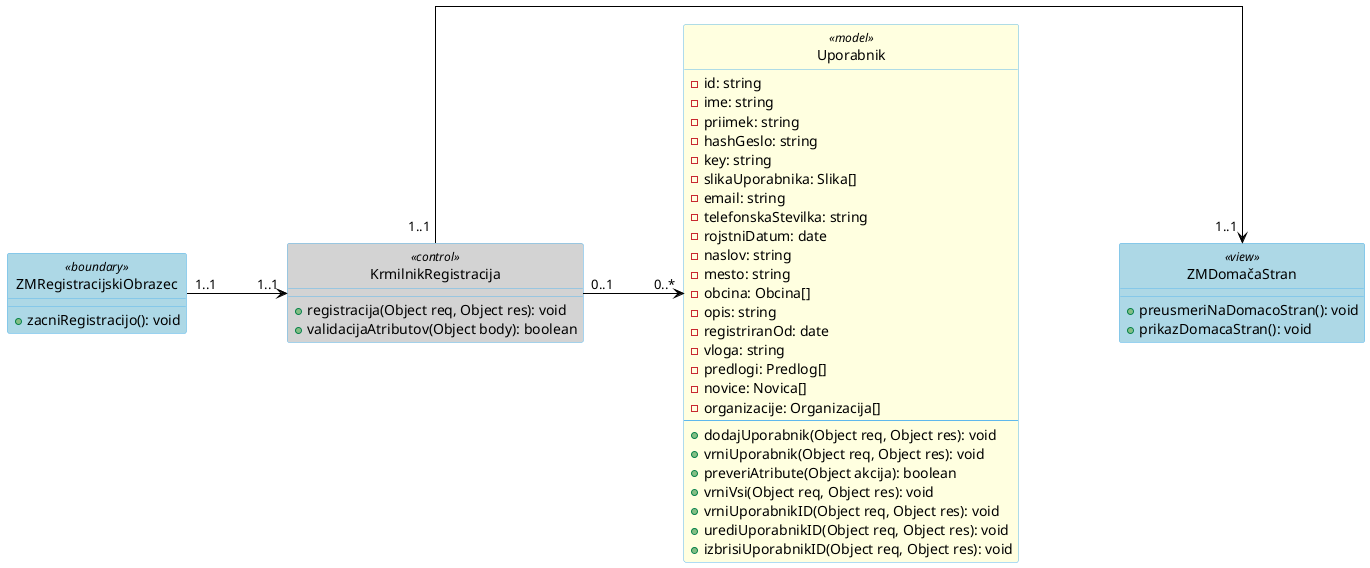 @startuml
skinparam Class {
  backgroundColor white
  borderColor #5FB8EC
  arrowColor black
}
skinparam linetype ortho
skinparam backgroundcolor transparent
skinparam nodesep 100
skinparam ranksep 100
hide circle

Class "ZMRegistracijskiObrazec" as ZMRegistracijskiObrazec <<boundary>> #lightBlue {
  +zacniRegistracijo(): void
}

Class "KrmilnikRegistracija" as KrmilnikRegistracija <<control>> #lightGray {
  +registracija(Object req, Object res): void
  +validacijaAtributov(Object body): boolean
}

Class "Uporabnik" as Uporabnik <<model>> #lightYellow {
  -id: string
  -ime: string
  -priimek: string
  -hashGeslo: string
  -key: string
  -slikaUporabnika: Slika[]
  -email: string
  -telefonskaStevilka: string
  -rojstniDatum: date
  -naslov: string
  -mesto: string
  -obcina: Obcina[]
  -opis: string
  -registriranOd: date
  -vloga: string
  -predlogi: Predlog[]
  -novice: Novica[]
  -organizacije: Organizacija[]
  --
  +dodajUporabnik(Object req, Object res): void
  +vrniUporabnik(Object req, Object res): void
  +preveriAtribute(Object akcija): boolean
  +vrniVsi(Object req, Object res): void
  +vrniUporabnikID(Object req, Object res): void
  +urediUporabnikID(Object req, Object res): void
  +izbrisiUporabnikID(Object req, Object res): void
}

Class "ZMDomačaStran" as ZMDomacaStran <<view>> #lightBlue {
  +preusmeriNaDomacoStran(): void
  +prikazDomacaStran(): void
}

ZMRegistracijskiObrazec "1..1 " -right-> "     1..1" KrmilnikRegistracija
KrmilnikRegistracija "1..1 " -right-> "1..1 " ZMDomacaStran
KrmilnikRegistracija "0..1  " -right-> " 0..*" Uporabnik
@enduml